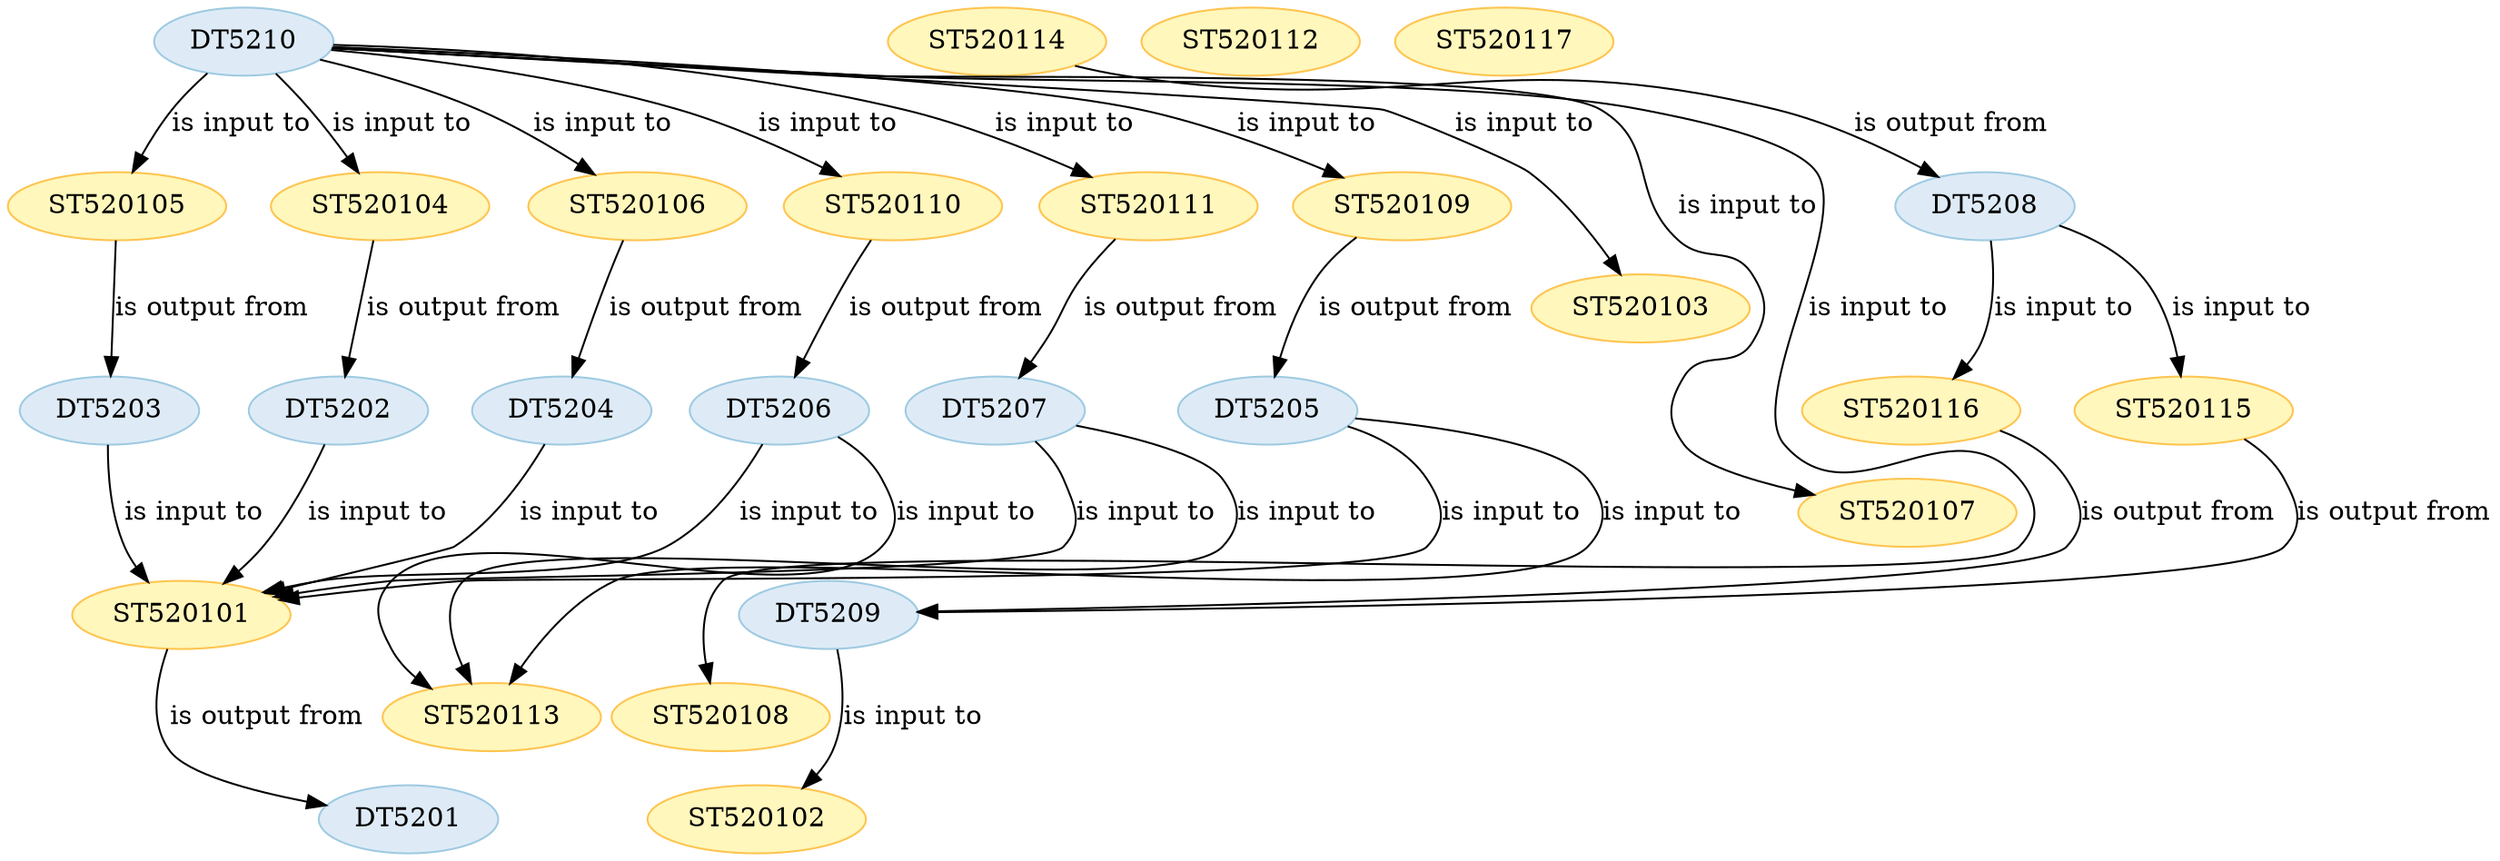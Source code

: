 strict digraph {


	"ST520105" [ color="2", colorscheme="ylorbr3", fillcolor="1", style="filled",  weight=0 ];

	"ST520105" -> "DT5203" [ label="is output from", labeltooltip="DT5203 - is output from - ST520105",  weight=0 ];

	"ST520103" [ color="2", colorscheme="ylorbr3", fillcolor="1", style="filled",  weight=0 ];

	"ST520102" [ color="2", colorscheme="ylorbr3", fillcolor="1", style="filled",  weight=0 ];

	"ST520104" [ color="2", colorscheme="ylorbr3", fillcolor="1", style="filled",  weight=0 ];

	"ST520104" -> "DT5202" [ label="is output from", labeltooltip="DT5202 - is output from - ST520104",  weight=0 ];

	"ST520106" [ color="2", colorscheme="ylorbr3", fillcolor="1", style="filled",  weight=0 ];

	"ST520106" -> "DT5204" [ label="is output from", labeltooltip="DT5204 - is output from - ST520106",  weight=0 ];

	"ST520110" [ color="2", colorscheme="ylorbr3", fillcolor="1", style="filled",  weight=0 ];

	"ST520110" -> "DT5206" [ label="is output from", labeltooltip="DT5206 - is output from - ST520110",  weight=0 ];

	"ST520112" [ color="2", colorscheme="ylorbr3", fillcolor="1", style="filled",  weight=0 ];

	"DT5202" [ color="2", colorscheme="blues3", fillcolor="1", style="filled",  weight=0 ];

	"DT5202" -> "ST520101" [ label="is input to", labeltooltip="DT5202 - is input to - ST520101",  weight=0 ];

	"ST520117" [ color="2", colorscheme="ylorbr3", fillcolor="1", style="filled",  weight=0 ];

	"DT5206" [ color="2", colorscheme="blues3", fillcolor="1", style="filled",  weight=0 ];

	"DT5206" -> "ST520101" [ label="is input to", labeltooltip="DT5206 - is input to - ST520101",  weight=0 ];

	"DT5206" -> "ST520113" [ label="is input to", labeltooltip="DT5206 - is input to - ST520113",  weight=0 ];

	"ST520111" [ color="2", colorscheme="ylorbr3", fillcolor="1", style="filled",  weight=0 ];

	"ST520111" -> "DT5207" [ label="is output from", labeltooltip="DT5207 - is output from - ST520111",  weight=0 ];

	"DT5209" [ color="2", colorscheme="blues3", fillcolor="1", style="filled",  weight=0 ];

	"DT5209" -> "ST520102" [ label="is input to", labeltooltip="DT5209 - is input to - ST520102",  weight=0 ];

	"ST520107" [ color="2", colorscheme="ylorbr3", fillcolor="1", style="filled",  weight=0 ];

	"ST520109" [ color="2", colorscheme="ylorbr3", fillcolor="1", style="filled",  weight=0 ];

	"ST520109" -> "DT5205" [ label="is output from", labeltooltip="DT5205 - is output from - ST520109",  weight=0 ];

	"ST520116" [ color="2", colorscheme="ylorbr3", fillcolor="1", style="filled",  weight=0 ];

	"ST520116" -> "DT5209" [ label="is output from", labeltooltip="DT5209 - is output from - ST520116",  weight=0 ];

	"DT5201" [ color="2", colorscheme="blues3", fillcolor="1", style="filled",  weight=0 ];

	"DT5205" [ color="2", colorscheme="blues3", fillcolor="1", style="filled",  weight=0 ];

	"DT5205" -> "ST520101" [ label="is input to", labeltooltip="DT5205 - is input to - ST520101",  weight=0 ];

	"DT5205" -> "ST520113" [ label="is input to", labeltooltip="DT5205 - is input to - ST520113",  weight=0 ];

	"DT5207" [ color="2", colorscheme="blues3", fillcolor="1", style="filled",  weight=0 ];

	"DT5207" -> "ST520101" [ label="is input to", labeltooltip="DT5207 - is input to - ST520101",  weight=0 ];

	"DT5207" -> "ST520113" [ label="is input to", labeltooltip="DT5207 - is input to - ST520113",  weight=0 ];

	"ST520114" [ color="2", colorscheme="ylorbr3", fillcolor="1", style="filled",  weight=0 ];

	"ST520114" -> "DT5208" [ label="is output from", labeltooltip="DT5208 - is output from - ST520114",  weight=0 ];

	"ST520108" [ color="2", colorscheme="ylorbr3", fillcolor="1", style="filled",  weight=0 ];

	"DT5204" [ color="2", colorscheme="blues3", fillcolor="1", style="filled",  weight=0 ];

	"DT5204" -> "ST520101" [ label="is input to", labeltooltip="DT5204 - is input to - ST520101",  weight=0 ];

	"DT5203" [ color="2", colorscheme="blues3", fillcolor="1", style="filled",  weight=0 ];

	"DT5203" -> "ST520101" [ label="is input to", labeltooltip="DT5203 - is input to - ST520101",  weight=0 ];

	"ST520115" [ color="2", colorscheme="ylorbr3", fillcolor="1", style="filled",  weight=0 ];

	"ST520115" -> "DT5209" [ label="is output from", labeltooltip="DT5209 - is output from - ST520115",  weight=0 ];

	"DT5210" [ color="2", colorscheme="blues3", fillcolor="1", style="filled",  weight=0 ];

	"DT5210" -> "ST520109" [ label="is input to", labeltooltip="DT5210 - is input to - ST520109",  weight=0 ];

	"DT5210" -> "ST520104" [ label="is input to", labeltooltip="DT5210 - is input to - ST520104",  weight=0 ];

	"DT5210" -> "ST520111" [ label="is input to", labeltooltip="DT5210 - is input to - ST520111",  weight=0 ];

	"DT5210" -> "ST520103" [ label="is input to", labeltooltip="DT5210 - is input to - ST520103",  weight=0 ];

	"DT5210" -> "ST520106" [ label="is input to", labeltooltip="DT5210 - is input to - ST520106",  weight=0 ];

	"DT5210" -> "ST520105" [ label="is input to", labeltooltip="DT5210 - is input to - ST520105",  weight=0 ];

	"DT5210" -> "ST520107" [ label="is input to", labeltooltip="DT5210 - is input to - ST520107",  weight=0 ];

	"DT5210" -> "ST520108" [ label="is input to", labeltooltip="DT5210 - is input to - ST520108",  weight=0 ];

	"DT5210" -> "ST520110" [ label="is input to", labeltooltip="DT5210 - is input to - ST520110",  weight=0 ];

	"DT5208" [ color="2", colorscheme="blues3", fillcolor="1", style="filled",  weight=0 ];

	"DT5208" -> "ST520115" [ label="is input to", labeltooltip="DT5208 - is input to - ST520115",  weight=0 ];

	"DT5208" -> "ST520116" [ label="is input to", labeltooltip="DT5208 - is input to - ST520116",  weight=0 ];

	"ST520101" [ color="2", colorscheme="ylorbr3", fillcolor="1", style="filled",  weight=0 ];

	"ST520101" -> "DT5201" [ label="is output from", labeltooltip="DT5201 - is output from - ST520101",  weight=0 ];

	"ST520113" [ color="2", colorscheme="ylorbr3", fillcolor="1", style="filled",  weight=0 ];

}
